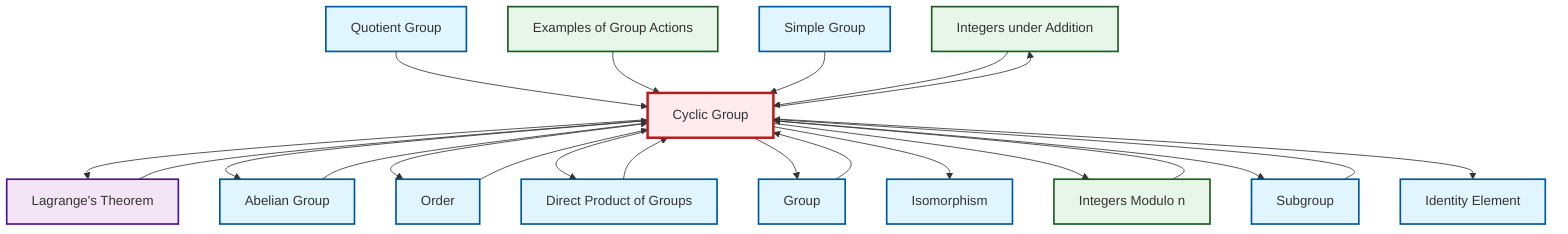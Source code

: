 graph TD
    classDef definition fill:#e1f5fe,stroke:#01579b,stroke-width:2px
    classDef theorem fill:#f3e5f5,stroke:#4a148c,stroke-width:2px
    classDef axiom fill:#fff3e0,stroke:#e65100,stroke-width:2px
    classDef example fill:#e8f5e9,stroke:#1b5e20,stroke-width:2px
    classDef current fill:#ffebee,stroke:#b71c1c,stroke-width:3px
    ex-integers-addition["Integers under Addition"]:::example
    def-quotient-group["Quotient Group"]:::definition
    def-cyclic-group["Cyclic Group"]:::definition
    def-group["Group"]:::definition
    def-identity-element["Identity Element"]:::definition
    ex-quotient-integers-mod-n["Integers Modulo n"]:::example
    def-direct-product["Direct Product of Groups"]:::definition
    def-subgroup["Subgroup"]:::definition
    ex-group-action-examples["Examples of Group Actions"]:::example
    thm-lagrange["Lagrange's Theorem"]:::theorem
    def-order["Order"]:::definition
    def-isomorphism["Isomorphism"]:::definition
    def-abelian-group["Abelian Group"]:::definition
    def-simple-group["Simple Group"]:::definition
    def-direct-product --> def-cyclic-group
    def-quotient-group --> def-cyclic-group
    ex-group-action-examples --> def-cyclic-group
    ex-quotient-integers-mod-n --> def-cyclic-group
    def-simple-group --> def-cyclic-group
    def-cyclic-group --> thm-lagrange
    def-cyclic-group --> def-abelian-group
    def-cyclic-group --> def-order
    def-subgroup --> def-cyclic-group
    def-order --> def-cyclic-group
    def-cyclic-group --> def-direct-product
    def-cyclic-group --> def-group
    thm-lagrange --> def-cyclic-group
    def-group --> def-cyclic-group
    def-abelian-group --> def-cyclic-group
    def-cyclic-group --> def-isomorphism
    def-cyclic-group --> ex-quotient-integers-mod-n
    ex-integers-addition --> def-cyclic-group
    def-cyclic-group --> def-subgroup
    def-cyclic-group --> ex-integers-addition
    def-cyclic-group --> def-identity-element
    class def-cyclic-group current